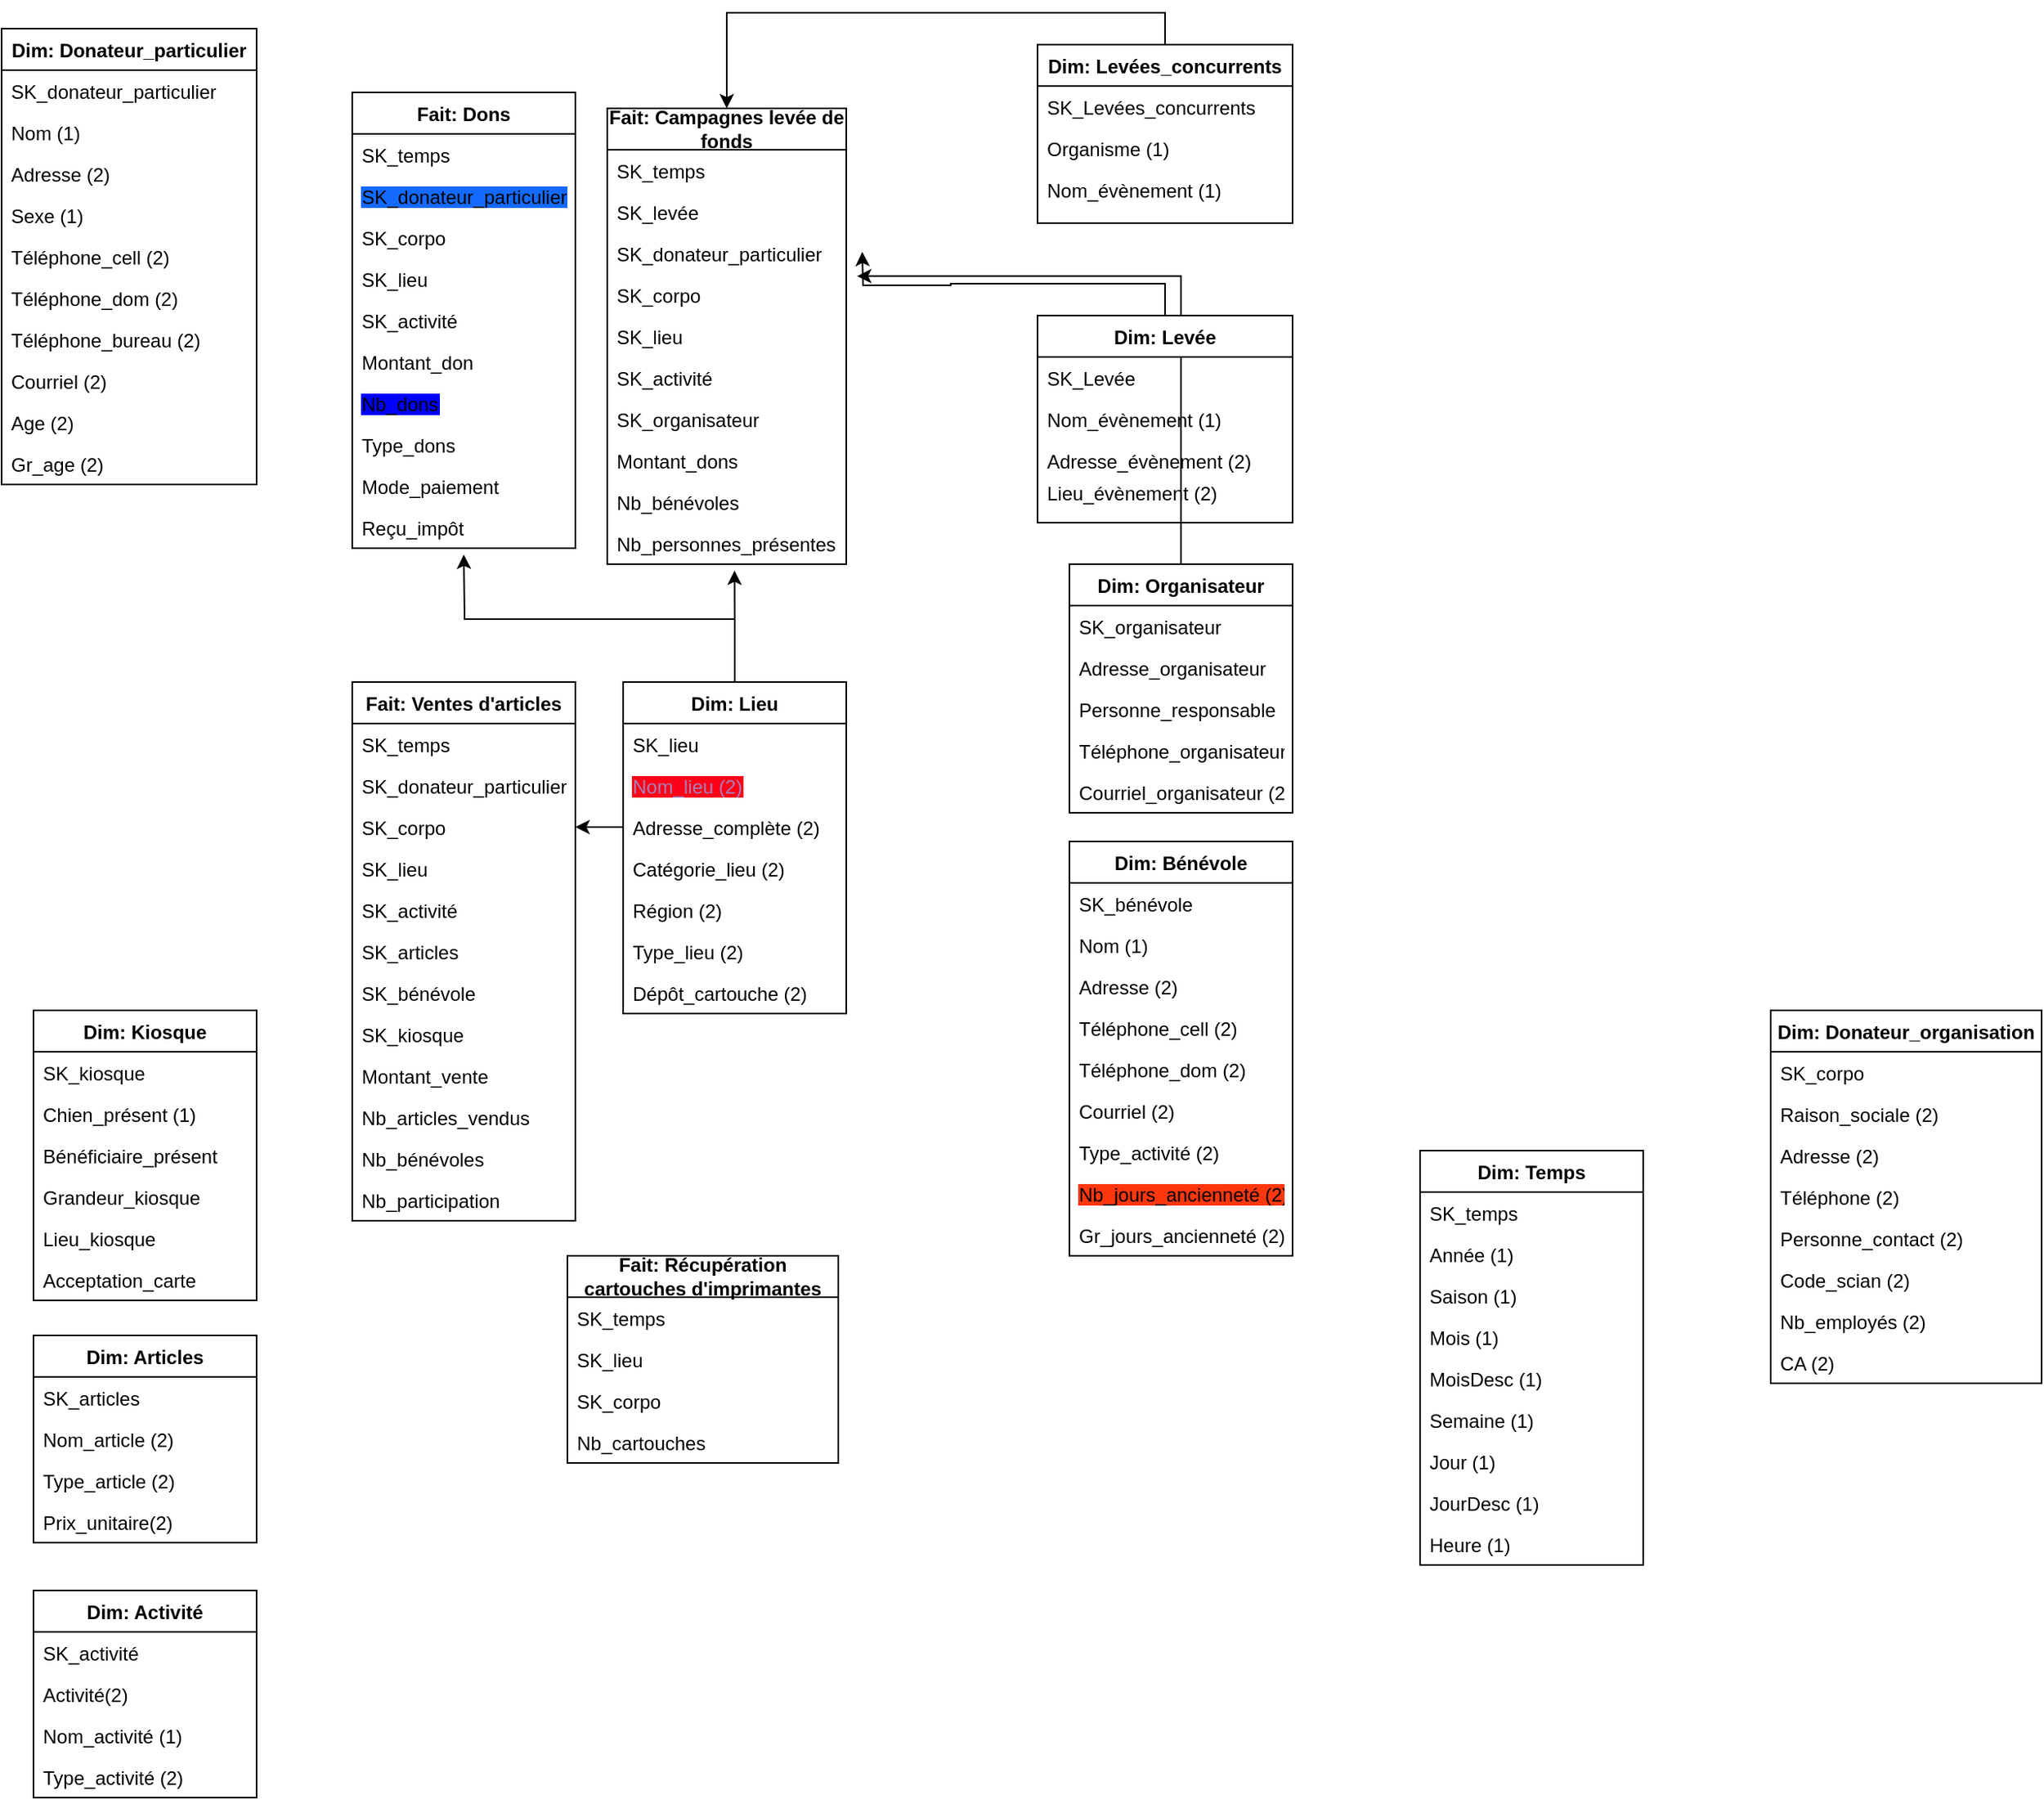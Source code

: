 <mxfile version="14.4.4" type="github">
  <diagram id="C5RBs43oDa-KdzZeNtuy" name="Page-1">
    <mxGraphModel dx="1483" dy="2089" grid="1" gridSize="10" guides="1" tooltips="1" connect="1" arrows="1" fold="1" page="1" pageScale="1" pageWidth="827" pageHeight="1169" math="0" shadow="0">
      <root>
        <mxCell id="WIyWlLk6GJQsqaUBKTNV-0" />
        <mxCell id="WIyWlLk6GJQsqaUBKTNV-1" parent="WIyWlLk6GJQsqaUBKTNV-0" />
        <mxCell id="LvHgB0tJ2EOQcWfMfZk9-221" style="edgeStyle=orthogonalEdgeStyle;rounded=0;orthogonalLoop=1;jettySize=auto;html=1;exitX=0.5;exitY=0;exitDx=0;exitDy=0;entryX=1.045;entryY=0.049;entryDx=0;entryDy=0;entryPerimeter=0;fontColor=#000000;" edge="1" parent="WIyWlLk6GJQsqaUBKTNV-1" source="LvHgB0tJ2EOQcWfMfZk9-203" target="LvHgB0tJ2EOQcWfMfZk9-126">
          <mxGeometry relative="1" as="geometry" />
        </mxCell>
        <mxCell id="LvHgB0tJ2EOQcWfMfZk9-220" style="edgeStyle=orthogonalEdgeStyle;rounded=0;orthogonalLoop=1;jettySize=auto;html=1;exitX=0.5;exitY=0;exitDx=0;exitDy=0;fontColor=#000000;" edge="1" parent="WIyWlLk6GJQsqaUBKTNV-1" source="zkfFHV4jXpPFQw0GAbJ--0">
          <mxGeometry relative="1" as="geometry">
            <mxPoint x="550" y="140" as="targetPoint" />
          </mxGeometry>
        </mxCell>
        <mxCell id="zkfFHV4jXpPFQw0GAbJ--0" value="Dim: Levée" style="swimlane;fontStyle=1;align=center;verticalAlign=top;childLayout=stackLayout;horizontal=1;startSize=26;horizontalStack=0;resizeParent=1;resizeLast=0;collapsible=1;marginBottom=0;rounded=0;shadow=0;strokeWidth=1;" parent="WIyWlLk6GJQsqaUBKTNV-1" vertex="1">
          <mxGeometry x="660" y="180" width="160" height="130" as="geometry">
            <mxRectangle x="90" y="230" width="160" height="26" as="alternateBounds" />
          </mxGeometry>
        </mxCell>
        <mxCell id="zkfFHV4jXpPFQw0GAbJ--1" value="SK_Levée" style="text;align=left;verticalAlign=top;spacingLeft=4;spacingRight=4;overflow=hidden;rotatable=0;points=[[0,0.5],[1,0.5]];portConstraint=eastwest;" parent="zkfFHV4jXpPFQw0GAbJ--0" vertex="1">
          <mxGeometry y="26" width="160" height="26" as="geometry" />
        </mxCell>
        <mxCell id="zkfFHV4jXpPFQw0GAbJ--2" value="Nom_évènement (1)" style="text;align=left;verticalAlign=top;spacingLeft=4;spacingRight=4;overflow=hidden;rotatable=0;points=[[0,0.5],[1,0.5]];portConstraint=eastwest;rounded=0;shadow=0;html=0;" parent="zkfFHV4jXpPFQw0GAbJ--0" vertex="1">
          <mxGeometry y="52" width="160" height="26" as="geometry" />
        </mxCell>
        <mxCell id="LvHgB0tJ2EOQcWfMfZk9-6" value="Adresse_évènement (2)" style="text;align=left;verticalAlign=top;spacingLeft=4;spacingRight=4;overflow=hidden;rotatable=0;points=[[0,0.5],[1,0.5]];portConstraint=eastwest;rounded=0;shadow=0;html=0;" vertex="1" parent="zkfFHV4jXpPFQw0GAbJ--0">
          <mxGeometry y="78" width="160" height="20" as="geometry" />
        </mxCell>
        <mxCell id="zkfFHV4jXpPFQw0GAbJ--3" value="Lieu_évènement (2)" style="text;align=left;verticalAlign=top;spacingLeft=4;spacingRight=4;overflow=hidden;rotatable=0;points=[[0,0.5],[1,0.5]];portConstraint=eastwest;rounded=0;shadow=0;html=0;" parent="zkfFHV4jXpPFQw0GAbJ--0" vertex="1">
          <mxGeometry y="98" width="160" height="32" as="geometry" />
        </mxCell>
        <mxCell id="LvHgB0tJ2EOQcWfMfZk9-219" style="edgeStyle=orthogonalEdgeStyle;rounded=0;orthogonalLoop=1;jettySize=auto;html=1;exitX=0.5;exitY=0;exitDx=0;exitDy=0;entryX=0.5;entryY=0;entryDx=0;entryDy=0;fontColor=#000000;" edge="1" parent="WIyWlLk6GJQsqaUBKTNV-1" source="LvHgB0tJ2EOQcWfMfZk9-0" target="LvHgB0tJ2EOQcWfMfZk9-122">
          <mxGeometry relative="1" as="geometry" />
        </mxCell>
        <mxCell id="LvHgB0tJ2EOQcWfMfZk9-0" value="Dim: Levées_concurrents" style="swimlane;fontStyle=1;align=center;verticalAlign=top;childLayout=stackLayout;horizontal=1;startSize=26;horizontalStack=0;resizeParent=1;resizeLast=0;collapsible=1;marginBottom=0;rounded=0;shadow=0;strokeWidth=1;" vertex="1" parent="WIyWlLk6GJQsqaUBKTNV-1">
          <mxGeometry x="660" y="10" width="160" height="112" as="geometry">
            <mxRectangle x="230" y="140" width="160" height="26" as="alternateBounds" />
          </mxGeometry>
        </mxCell>
        <mxCell id="LvHgB0tJ2EOQcWfMfZk9-1" value="SK_Levées_concurrents" style="text;align=left;verticalAlign=top;spacingLeft=4;spacingRight=4;overflow=hidden;rotatable=0;points=[[0,0.5],[1,0.5]];portConstraint=eastwest;" vertex="1" parent="LvHgB0tJ2EOQcWfMfZk9-0">
          <mxGeometry y="26" width="160" height="26" as="geometry" />
        </mxCell>
        <mxCell id="LvHgB0tJ2EOQcWfMfZk9-2" value="Organisme (1)&#xa;" style="text;align=left;verticalAlign=top;spacingLeft=4;spacingRight=4;overflow=hidden;rotatable=0;points=[[0,0.5],[1,0.5]];portConstraint=eastwest;rounded=0;shadow=0;html=0;" vertex="1" parent="LvHgB0tJ2EOQcWfMfZk9-0">
          <mxGeometry y="52" width="160" height="26" as="geometry" />
        </mxCell>
        <mxCell id="LvHgB0tJ2EOQcWfMfZk9-3" value="Nom_évènement (1)" style="text;align=left;verticalAlign=top;spacingLeft=4;spacingRight=4;overflow=hidden;rotatable=0;points=[[0,0.5],[1,0.5]];portConstraint=eastwest;rounded=0;shadow=0;html=0;" vertex="1" parent="LvHgB0tJ2EOQcWfMfZk9-0">
          <mxGeometry y="78" width="160" height="26" as="geometry" />
        </mxCell>
        <mxCell id="LvHgB0tJ2EOQcWfMfZk9-85" value="Dim: Kiosque" style="swimlane;fontStyle=1;childLayout=stackLayout;horizontal=1;startSize=26;fillColor=none;horizontalStack=0;resizeParent=1;resizeParentMax=0;resizeLast=0;collapsible=1;marginBottom=0;" vertex="1" parent="WIyWlLk6GJQsqaUBKTNV-1">
          <mxGeometry x="30" y="616" width="140" height="182" as="geometry" />
        </mxCell>
        <mxCell id="LvHgB0tJ2EOQcWfMfZk9-86" value="SK_kiosque" style="text;strokeColor=none;fillColor=none;align=left;verticalAlign=top;spacingLeft=4;spacingRight=4;overflow=hidden;rotatable=0;points=[[0,0.5],[1,0.5]];portConstraint=eastwest;" vertex="1" parent="LvHgB0tJ2EOQcWfMfZk9-85">
          <mxGeometry y="26" width="140" height="26" as="geometry" />
        </mxCell>
        <mxCell id="LvHgB0tJ2EOQcWfMfZk9-87" value="Chien_présent (1)" style="text;strokeColor=none;fillColor=none;align=left;verticalAlign=top;spacingLeft=4;spacingRight=4;overflow=hidden;rotatable=0;points=[[0,0.5],[1,0.5]];portConstraint=eastwest;" vertex="1" parent="LvHgB0tJ2EOQcWfMfZk9-85">
          <mxGeometry y="52" width="140" height="26" as="geometry" />
        </mxCell>
        <mxCell id="LvHgB0tJ2EOQcWfMfZk9-88" value="Bénéficiaire_présent" style="text;strokeColor=none;fillColor=none;align=left;verticalAlign=top;spacingLeft=4;spacingRight=4;overflow=hidden;rotatable=0;points=[[0,0.5],[1,0.5]];portConstraint=eastwest;" vertex="1" parent="LvHgB0tJ2EOQcWfMfZk9-85">
          <mxGeometry y="78" width="140" height="26" as="geometry" />
        </mxCell>
        <mxCell id="LvHgB0tJ2EOQcWfMfZk9-89" value="Grandeur_kiosque" style="text;strokeColor=none;fillColor=none;align=left;verticalAlign=top;spacingLeft=4;spacingRight=4;overflow=hidden;rotatable=0;points=[[0,0.5],[1,0.5]];portConstraint=eastwest;" vertex="1" parent="LvHgB0tJ2EOQcWfMfZk9-85">
          <mxGeometry y="104" width="140" height="26" as="geometry" />
        </mxCell>
        <mxCell id="LvHgB0tJ2EOQcWfMfZk9-90" value="Lieu_kiosque" style="text;strokeColor=none;fillColor=none;align=left;verticalAlign=top;spacingLeft=4;spacingRight=4;overflow=hidden;rotatable=0;points=[[0,0.5],[1,0.5]];portConstraint=eastwest;" vertex="1" parent="LvHgB0tJ2EOQcWfMfZk9-85">
          <mxGeometry y="130" width="140" height="26" as="geometry" />
        </mxCell>
        <mxCell id="LvHgB0tJ2EOQcWfMfZk9-91" value="Acceptation_carte" style="text;strokeColor=none;fillColor=none;align=left;verticalAlign=top;spacingLeft=4;spacingRight=4;overflow=hidden;rotatable=0;points=[[0,0.5],[1,0.5]];portConstraint=eastwest;" vertex="1" parent="LvHgB0tJ2EOQcWfMfZk9-85">
          <mxGeometry y="156" width="140" height="26" as="geometry" />
        </mxCell>
        <mxCell id="LvHgB0tJ2EOQcWfMfZk9-92" value="Dim: Articles" style="swimlane;fontStyle=1;childLayout=stackLayout;horizontal=1;startSize=26;fillColor=none;horizontalStack=0;resizeParent=1;resizeParentMax=0;resizeLast=0;collapsible=1;marginBottom=0;" vertex="1" parent="WIyWlLk6GJQsqaUBKTNV-1">
          <mxGeometry x="30" y="820" width="140" height="130" as="geometry" />
        </mxCell>
        <mxCell id="LvHgB0tJ2EOQcWfMfZk9-93" value="SK_articles" style="text;strokeColor=none;fillColor=none;align=left;verticalAlign=top;spacingLeft=4;spacingRight=4;overflow=hidden;rotatable=0;points=[[0,0.5],[1,0.5]];portConstraint=eastwest;" vertex="1" parent="LvHgB0tJ2EOQcWfMfZk9-92">
          <mxGeometry y="26" width="140" height="26" as="geometry" />
        </mxCell>
        <mxCell id="LvHgB0tJ2EOQcWfMfZk9-94" value="Nom_article (2)" style="text;strokeColor=none;fillColor=none;align=left;verticalAlign=top;spacingLeft=4;spacingRight=4;overflow=hidden;rotatable=0;points=[[0,0.5],[1,0.5]];portConstraint=eastwest;" vertex="1" parent="LvHgB0tJ2EOQcWfMfZk9-92">
          <mxGeometry y="52" width="140" height="26" as="geometry" />
        </mxCell>
        <mxCell id="LvHgB0tJ2EOQcWfMfZk9-95" value="Type_article (2)" style="text;strokeColor=none;fillColor=none;align=left;verticalAlign=top;spacingLeft=4;spacingRight=4;overflow=hidden;rotatable=0;points=[[0,0.5],[1,0.5]];portConstraint=eastwest;" vertex="1" parent="LvHgB0tJ2EOQcWfMfZk9-92">
          <mxGeometry y="78" width="140" height="26" as="geometry" />
        </mxCell>
        <mxCell id="LvHgB0tJ2EOQcWfMfZk9-96" value="Prix_unitaire(2)" style="text;strokeColor=none;fillColor=none;align=left;verticalAlign=top;spacingLeft=4;spacingRight=4;overflow=hidden;rotatable=0;points=[[0,0.5],[1,0.5]];portConstraint=eastwest;" vertex="1" parent="LvHgB0tJ2EOQcWfMfZk9-92">
          <mxGeometry y="104" width="140" height="26" as="geometry" />
        </mxCell>
        <mxCell id="LvHgB0tJ2EOQcWfMfZk9-224" style="edgeStyle=orthogonalEdgeStyle;rounded=0;orthogonalLoop=1;jettySize=auto;html=1;exitX=0.5;exitY=0;exitDx=0;exitDy=0;fontColor=#000000;" edge="1" parent="WIyWlLk6GJQsqaUBKTNV-1" source="LvHgB0tJ2EOQcWfMfZk9-97">
          <mxGeometry relative="1" as="geometry">
            <mxPoint x="469.857" y="340" as="targetPoint" />
          </mxGeometry>
        </mxCell>
        <mxCell id="LvHgB0tJ2EOQcWfMfZk9-226" style="edgeStyle=orthogonalEdgeStyle;rounded=0;orthogonalLoop=1;jettySize=auto;html=1;exitX=0.5;exitY=0;exitDx=0;exitDy=0;fontColor=#000000;" edge="1" parent="WIyWlLk6GJQsqaUBKTNV-1" source="LvHgB0tJ2EOQcWfMfZk9-97">
          <mxGeometry relative="1" as="geometry">
            <mxPoint x="300" y="330" as="targetPoint" />
          </mxGeometry>
        </mxCell>
        <mxCell id="LvHgB0tJ2EOQcWfMfZk9-97" value="Dim: Lieu" style="swimlane;fontStyle=1;childLayout=stackLayout;horizontal=1;startSize=26;fillColor=none;horizontalStack=0;resizeParent=1;resizeParentMax=0;resizeLast=0;collapsible=1;marginBottom=0;" vertex="1" parent="WIyWlLk6GJQsqaUBKTNV-1">
          <mxGeometry x="400" y="410" width="140" height="208" as="geometry" />
        </mxCell>
        <mxCell id="LvHgB0tJ2EOQcWfMfZk9-98" value="SK_lieu" style="text;strokeColor=none;fillColor=none;align=left;verticalAlign=top;spacingLeft=4;spacingRight=4;overflow=hidden;rotatable=0;points=[[0,0.5],[1,0.5]];portConstraint=eastwest;" vertex="1" parent="LvHgB0tJ2EOQcWfMfZk9-97">
          <mxGeometry y="26" width="140" height="26" as="geometry" />
        </mxCell>
        <mxCell id="LvHgB0tJ2EOQcWfMfZk9-99" value="Nom_lieu (2)" style="text;strokeColor=none;fillColor=none;align=left;verticalAlign=top;spacingLeft=4;spacingRight=4;overflow=hidden;rotatable=0;points=[[0,0.5],[1,0.5]];portConstraint=eastwest;fontColor=#A680B8;labelBackgroundColor=#FF0019;" vertex="1" parent="LvHgB0tJ2EOQcWfMfZk9-97">
          <mxGeometry y="52" width="140" height="26" as="geometry" />
        </mxCell>
        <mxCell id="LvHgB0tJ2EOQcWfMfZk9-100" value="Adresse_complète (2)" style="text;strokeColor=none;fillColor=none;align=left;verticalAlign=top;spacingLeft=4;spacingRight=4;overflow=hidden;rotatable=0;points=[[0,0.5],[1,0.5]];portConstraint=eastwest;" vertex="1" parent="LvHgB0tJ2EOQcWfMfZk9-97">
          <mxGeometry y="78" width="140" height="26" as="geometry" />
        </mxCell>
        <mxCell id="LvHgB0tJ2EOQcWfMfZk9-102" value="Catégorie_lieu (2)" style="text;strokeColor=none;fillColor=none;align=left;verticalAlign=top;spacingLeft=4;spacingRight=4;overflow=hidden;rotatable=0;points=[[0,0.5],[1,0.5]];portConstraint=eastwest;" vertex="1" parent="LvHgB0tJ2EOQcWfMfZk9-97">
          <mxGeometry y="104" width="140" height="26" as="geometry" />
        </mxCell>
        <mxCell id="LvHgB0tJ2EOQcWfMfZk9-103" value="Région (2)" style="text;strokeColor=none;fillColor=none;align=left;verticalAlign=top;spacingLeft=4;spacingRight=4;overflow=hidden;rotatable=0;points=[[0,0.5],[1,0.5]];portConstraint=eastwest;" vertex="1" parent="LvHgB0tJ2EOQcWfMfZk9-97">
          <mxGeometry y="130" width="140" height="26" as="geometry" />
        </mxCell>
        <mxCell id="LvHgB0tJ2EOQcWfMfZk9-104" value="Type_lieu (2)" style="text;strokeColor=none;fillColor=none;align=left;verticalAlign=top;spacingLeft=4;spacingRight=4;overflow=hidden;rotatable=0;points=[[0,0.5],[1,0.5]];portConstraint=eastwest;" vertex="1" parent="LvHgB0tJ2EOQcWfMfZk9-97">
          <mxGeometry y="156" width="140" height="26" as="geometry" />
        </mxCell>
        <mxCell id="LvHgB0tJ2EOQcWfMfZk9-105" value="Dépôt_cartouche (2)" style="text;strokeColor=none;fillColor=none;align=left;verticalAlign=top;spacingLeft=4;spacingRight=4;overflow=hidden;rotatable=0;points=[[0,0.5],[1,0.5]];portConstraint=eastwest;" vertex="1" parent="LvHgB0tJ2EOQcWfMfZk9-97">
          <mxGeometry y="182" width="140" height="26" as="geometry" />
        </mxCell>
        <mxCell id="LvHgB0tJ2EOQcWfMfZk9-106" value="Dim: Activité" style="swimlane;fontStyle=1;childLayout=stackLayout;horizontal=1;startSize=26;fillColor=none;horizontalStack=0;resizeParent=1;resizeParentMax=0;resizeLast=0;collapsible=1;marginBottom=0;labelBackgroundColor=#ffffff;" vertex="1" parent="WIyWlLk6GJQsqaUBKTNV-1">
          <mxGeometry x="30" y="980" width="140" height="130" as="geometry" />
        </mxCell>
        <mxCell id="LvHgB0tJ2EOQcWfMfZk9-107" value="SK_activité" style="text;strokeColor=none;fillColor=none;align=left;verticalAlign=top;spacingLeft=4;spacingRight=4;overflow=hidden;rotatable=0;points=[[0,0.5],[1,0.5]];portConstraint=eastwest;" vertex="1" parent="LvHgB0tJ2EOQcWfMfZk9-106">
          <mxGeometry y="26" width="140" height="26" as="geometry" />
        </mxCell>
        <mxCell id="LvHgB0tJ2EOQcWfMfZk9-108" value="Activité(2)" style="text;strokeColor=none;fillColor=none;align=left;verticalAlign=top;spacingLeft=4;spacingRight=4;overflow=hidden;rotatable=0;points=[[0,0.5],[1,0.5]];portConstraint=eastwest;" vertex="1" parent="LvHgB0tJ2EOQcWfMfZk9-106">
          <mxGeometry y="52" width="140" height="26" as="geometry" />
        </mxCell>
        <mxCell id="LvHgB0tJ2EOQcWfMfZk9-109" value="Nom_activité (1)" style="text;strokeColor=none;fillColor=none;align=left;verticalAlign=top;spacingLeft=4;spacingRight=4;overflow=hidden;rotatable=0;points=[[0,0.5],[1,0.5]];portConstraint=eastwest;" vertex="1" parent="LvHgB0tJ2EOQcWfMfZk9-106">
          <mxGeometry y="78" width="140" height="26" as="geometry" />
        </mxCell>
        <mxCell id="LvHgB0tJ2EOQcWfMfZk9-110" value="Type_activité (2)" style="text;strokeColor=none;fillColor=none;align=left;verticalAlign=top;spacingLeft=4;spacingRight=4;overflow=hidden;rotatable=0;points=[[0,0.5],[1,0.5]];portConstraint=eastwest;" vertex="1" parent="LvHgB0tJ2EOQcWfMfZk9-106">
          <mxGeometry y="104" width="140" height="26" as="geometry" />
        </mxCell>
        <mxCell id="LvHgB0tJ2EOQcWfMfZk9-111" value="Fait: Dons" style="swimlane;fontStyle=1;childLayout=stackLayout;horizontal=1;startSize=26;fillColor=none;horizontalStack=0;resizeParent=1;resizeParentMax=0;resizeLast=0;collapsible=1;marginBottom=0;labelBackgroundColor=#ffffff;fontColor=#000000;" vertex="1" parent="WIyWlLk6GJQsqaUBKTNV-1">
          <mxGeometry x="230" y="40" width="140" height="286" as="geometry" />
        </mxCell>
        <mxCell id="LvHgB0tJ2EOQcWfMfZk9-112" value="SK_temps" style="text;strokeColor=none;fillColor=none;align=left;verticalAlign=top;spacingLeft=4;spacingRight=4;overflow=hidden;rotatable=0;points=[[0,0.5],[1,0.5]];portConstraint=eastwest;" vertex="1" parent="LvHgB0tJ2EOQcWfMfZk9-111">
          <mxGeometry y="26" width="140" height="26" as="geometry" />
        </mxCell>
        <mxCell id="LvHgB0tJ2EOQcWfMfZk9-113" value="SK_donateur_particulier" style="text;strokeColor=none;fillColor=none;align=left;verticalAlign=top;spacingLeft=4;spacingRight=4;overflow=hidden;rotatable=0;points=[[0,0.5],[1,0.5]];portConstraint=eastwest;labelBackgroundColor=#146AFF;" vertex="1" parent="LvHgB0tJ2EOQcWfMfZk9-111">
          <mxGeometry y="52" width="140" height="26" as="geometry" />
        </mxCell>
        <mxCell id="LvHgB0tJ2EOQcWfMfZk9-114" value="SK_corpo" style="text;strokeColor=none;fillColor=none;align=left;verticalAlign=top;spacingLeft=4;spacingRight=4;overflow=hidden;rotatable=0;points=[[0,0.5],[1,0.5]];portConstraint=eastwest;" vertex="1" parent="LvHgB0tJ2EOQcWfMfZk9-111">
          <mxGeometry y="78" width="140" height="26" as="geometry" />
        </mxCell>
        <mxCell id="LvHgB0tJ2EOQcWfMfZk9-115" value="SK_lieu" style="text;strokeColor=none;fillColor=none;align=left;verticalAlign=top;spacingLeft=4;spacingRight=4;overflow=hidden;rotatable=0;points=[[0,0.5],[1,0.5]];portConstraint=eastwest;" vertex="1" parent="LvHgB0tJ2EOQcWfMfZk9-111">
          <mxGeometry y="104" width="140" height="26" as="geometry" />
        </mxCell>
        <mxCell id="LvHgB0tJ2EOQcWfMfZk9-120" value="SK_activité" style="text;strokeColor=none;fillColor=none;align=left;verticalAlign=top;spacingLeft=4;spacingRight=4;overflow=hidden;rotatable=0;points=[[0,0.5],[1,0.5]];portConstraint=eastwest;" vertex="1" parent="LvHgB0tJ2EOQcWfMfZk9-111">
          <mxGeometry y="130" width="140" height="26" as="geometry" />
        </mxCell>
        <mxCell id="LvHgB0tJ2EOQcWfMfZk9-116" value="Montant_don" style="text;strokeColor=none;fillColor=none;align=left;verticalAlign=top;spacingLeft=4;spacingRight=4;overflow=hidden;rotatable=0;points=[[0,0.5],[1,0.5]];portConstraint=eastwest;" vertex="1" parent="LvHgB0tJ2EOQcWfMfZk9-111">
          <mxGeometry y="156" width="140" height="26" as="geometry" />
        </mxCell>
        <mxCell id="LvHgB0tJ2EOQcWfMfZk9-117" value="Nb_dons" style="text;strokeColor=none;fillColor=none;align=left;verticalAlign=top;spacingLeft=4;spacingRight=4;overflow=hidden;rotatable=0;points=[[0,0.5],[1,0.5]];portConstraint=eastwest;labelBackgroundColor=#0000FF;" vertex="1" parent="LvHgB0tJ2EOQcWfMfZk9-111">
          <mxGeometry y="182" width="140" height="26" as="geometry" />
        </mxCell>
        <mxCell id="LvHgB0tJ2EOQcWfMfZk9-118" value="Type_dons" style="text;strokeColor=none;fillColor=none;align=left;verticalAlign=top;spacingLeft=4;spacingRight=4;overflow=hidden;rotatable=0;points=[[0,0.5],[1,0.5]];portConstraint=eastwest;" vertex="1" parent="LvHgB0tJ2EOQcWfMfZk9-111">
          <mxGeometry y="208" width="140" height="26" as="geometry" />
        </mxCell>
        <mxCell id="LvHgB0tJ2EOQcWfMfZk9-119" value="Mode_paiement" style="text;strokeColor=none;fillColor=none;align=left;verticalAlign=top;spacingLeft=4;spacingRight=4;overflow=hidden;rotatable=0;points=[[0,0.5],[1,0.5]];portConstraint=eastwest;" vertex="1" parent="LvHgB0tJ2EOQcWfMfZk9-111">
          <mxGeometry y="234" width="140" height="26" as="geometry" />
        </mxCell>
        <mxCell id="LvHgB0tJ2EOQcWfMfZk9-132" value="Reçu_impôt" style="text;strokeColor=none;fillColor=none;align=left;verticalAlign=top;spacingLeft=4;spacingRight=4;overflow=hidden;rotatable=0;points=[[0,0.5],[1,0.5]];portConstraint=eastwest;" vertex="1" parent="LvHgB0tJ2EOQcWfMfZk9-111">
          <mxGeometry y="260" width="140" height="26" as="geometry" />
        </mxCell>
        <mxCell id="LvHgB0tJ2EOQcWfMfZk9-122" value="Fait: Campagnes levée de fonds" style="swimlane;fontStyle=1;childLayout=stackLayout;horizontal=1;startSize=26;fillColor=none;horizontalStack=0;resizeParent=1;resizeParentMax=0;resizeLast=0;collapsible=1;marginBottom=0;labelBackgroundColor=none;fontColor=#000000;whiteSpace=wrap;" vertex="1" parent="WIyWlLk6GJQsqaUBKTNV-1">
          <mxGeometry x="390" y="50" width="150" height="286" as="geometry" />
        </mxCell>
        <mxCell id="LvHgB0tJ2EOQcWfMfZk9-123" value="SK_temps" style="text;strokeColor=none;fillColor=none;align=left;verticalAlign=top;spacingLeft=4;spacingRight=4;overflow=hidden;rotatable=0;points=[[0,0.5],[1,0.5]];portConstraint=eastwest;" vertex="1" parent="LvHgB0tJ2EOQcWfMfZk9-122">
          <mxGeometry y="26" width="150" height="26" as="geometry" />
        </mxCell>
        <mxCell id="LvHgB0tJ2EOQcWfMfZk9-124" value="SK_levée" style="text;strokeColor=none;fillColor=none;align=left;verticalAlign=top;spacingLeft=4;spacingRight=4;overflow=hidden;rotatable=0;points=[[0,0.5],[1,0.5]];portConstraint=eastwest;" vertex="1" parent="LvHgB0tJ2EOQcWfMfZk9-122">
          <mxGeometry y="52" width="150" height="26" as="geometry" />
        </mxCell>
        <mxCell id="LvHgB0tJ2EOQcWfMfZk9-125" value="SK_donateur_particulier" style="text;strokeColor=none;fillColor=none;align=left;verticalAlign=top;spacingLeft=4;spacingRight=4;overflow=hidden;rotatable=0;points=[[0,0.5],[1,0.5]];portConstraint=eastwest;" vertex="1" parent="LvHgB0tJ2EOQcWfMfZk9-122">
          <mxGeometry y="78" width="150" height="26" as="geometry" />
        </mxCell>
        <mxCell id="LvHgB0tJ2EOQcWfMfZk9-126" value="SK_corpo" style="text;strokeColor=none;fillColor=none;align=left;verticalAlign=top;spacingLeft=4;spacingRight=4;overflow=hidden;rotatable=0;points=[[0,0.5],[1,0.5]];portConstraint=eastwest;" vertex="1" parent="LvHgB0tJ2EOQcWfMfZk9-122">
          <mxGeometry y="104" width="150" height="26" as="geometry" />
        </mxCell>
        <mxCell id="LvHgB0tJ2EOQcWfMfZk9-127" value="SK_lieu" style="text;strokeColor=none;fillColor=none;align=left;verticalAlign=top;spacingLeft=4;spacingRight=4;overflow=hidden;rotatable=0;points=[[0,0.5],[1,0.5]];portConstraint=eastwest;" vertex="1" parent="LvHgB0tJ2EOQcWfMfZk9-122">
          <mxGeometry y="130" width="150" height="26" as="geometry" />
        </mxCell>
        <mxCell id="LvHgB0tJ2EOQcWfMfZk9-128" value="SK_activité" style="text;strokeColor=none;fillColor=none;align=left;verticalAlign=top;spacingLeft=4;spacingRight=4;overflow=hidden;rotatable=0;points=[[0,0.5],[1,0.5]];portConstraint=eastwest;" vertex="1" parent="LvHgB0tJ2EOQcWfMfZk9-122">
          <mxGeometry y="156" width="150" height="26" as="geometry" />
        </mxCell>
        <mxCell id="LvHgB0tJ2EOQcWfMfZk9-164" value="SK_organisateur" style="text;strokeColor=none;fillColor=none;align=left;verticalAlign=top;spacingLeft=4;spacingRight=4;overflow=hidden;rotatable=0;points=[[0,0.5],[1,0.5]];portConstraint=eastwest;" vertex="1" parent="LvHgB0tJ2EOQcWfMfZk9-122">
          <mxGeometry y="182" width="150" height="26" as="geometry" />
        </mxCell>
        <mxCell id="LvHgB0tJ2EOQcWfMfZk9-129" value="Montant_dons" style="text;strokeColor=none;fillColor=none;align=left;verticalAlign=top;spacingLeft=4;spacingRight=4;overflow=hidden;rotatable=0;points=[[0,0.5],[1,0.5]];portConstraint=eastwest;" vertex="1" parent="LvHgB0tJ2EOQcWfMfZk9-122">
          <mxGeometry y="208" width="150" height="26" as="geometry" />
        </mxCell>
        <mxCell id="LvHgB0tJ2EOQcWfMfZk9-130" value="Nb_bénévoles" style="text;strokeColor=none;fillColor=none;align=left;verticalAlign=top;spacingLeft=4;spacingRight=4;overflow=hidden;rotatable=0;points=[[0,0.5],[1,0.5]];portConstraint=eastwest;" vertex="1" parent="LvHgB0tJ2EOQcWfMfZk9-122">
          <mxGeometry y="234" width="150" height="26" as="geometry" />
        </mxCell>
        <mxCell id="LvHgB0tJ2EOQcWfMfZk9-131" value="Nb_personnes_présentes" style="text;strokeColor=none;fillColor=none;align=left;verticalAlign=top;spacingLeft=4;spacingRight=4;overflow=hidden;rotatable=0;points=[[0,0.5],[1,0.5]];portConstraint=eastwest;" vertex="1" parent="LvHgB0tJ2EOQcWfMfZk9-122">
          <mxGeometry y="260" width="150" height="26" as="geometry" />
        </mxCell>
        <mxCell id="LvHgB0tJ2EOQcWfMfZk9-133" value="Fait: Ventes d&#39;articles" style="swimlane;fontStyle=1;childLayout=stackLayout;horizontal=1;startSize=26;fillColor=none;horizontalStack=0;resizeParent=1;resizeParentMax=0;resizeLast=0;collapsible=1;marginBottom=0;labelBackgroundColor=none;fontColor=#000000;" vertex="1" parent="WIyWlLk6GJQsqaUBKTNV-1">
          <mxGeometry x="230" y="410" width="140" height="338" as="geometry" />
        </mxCell>
        <mxCell id="LvHgB0tJ2EOQcWfMfZk9-134" value="SK_temps" style="text;strokeColor=none;fillColor=none;align=left;verticalAlign=top;spacingLeft=4;spacingRight=4;overflow=hidden;rotatable=0;points=[[0,0.5],[1,0.5]];portConstraint=eastwest;" vertex="1" parent="LvHgB0tJ2EOQcWfMfZk9-133">
          <mxGeometry y="26" width="140" height="26" as="geometry" />
        </mxCell>
        <mxCell id="LvHgB0tJ2EOQcWfMfZk9-135" value="SK_donateur_particulier" style="text;strokeColor=none;fillColor=none;align=left;verticalAlign=top;spacingLeft=4;spacingRight=4;overflow=hidden;rotatable=0;points=[[0,0.5],[1,0.5]];portConstraint=eastwest;" vertex="1" parent="LvHgB0tJ2EOQcWfMfZk9-133">
          <mxGeometry y="52" width="140" height="26" as="geometry" />
        </mxCell>
        <mxCell id="LvHgB0tJ2EOQcWfMfZk9-136" value="SK_corpo" style="text;strokeColor=none;fillColor=none;align=left;verticalAlign=top;spacingLeft=4;spacingRight=4;overflow=hidden;rotatable=0;points=[[0,0.5],[1,0.5]];portConstraint=eastwest;" vertex="1" parent="LvHgB0tJ2EOQcWfMfZk9-133">
          <mxGeometry y="78" width="140" height="26" as="geometry" />
        </mxCell>
        <mxCell id="LvHgB0tJ2EOQcWfMfZk9-137" value="SK_lieu" style="text;strokeColor=none;fillColor=none;align=left;verticalAlign=top;spacingLeft=4;spacingRight=4;overflow=hidden;rotatable=0;points=[[0,0.5],[1,0.5]];portConstraint=eastwest;" vertex="1" parent="LvHgB0tJ2EOQcWfMfZk9-133">
          <mxGeometry y="104" width="140" height="26" as="geometry" />
        </mxCell>
        <mxCell id="LvHgB0tJ2EOQcWfMfZk9-138" value="SK_activité" style="text;strokeColor=none;fillColor=none;align=left;verticalAlign=top;spacingLeft=4;spacingRight=4;overflow=hidden;rotatable=0;points=[[0,0.5],[1,0.5]];portConstraint=eastwest;" vertex="1" parent="LvHgB0tJ2EOQcWfMfZk9-133">
          <mxGeometry y="130" width="140" height="26" as="geometry" />
        </mxCell>
        <mxCell id="LvHgB0tJ2EOQcWfMfZk9-139" value="SK_articles" style="text;strokeColor=none;fillColor=none;align=left;verticalAlign=top;spacingLeft=4;spacingRight=4;overflow=hidden;rotatable=0;points=[[0,0.5],[1,0.5]];portConstraint=eastwest;" vertex="1" parent="LvHgB0tJ2EOQcWfMfZk9-133">
          <mxGeometry y="156" width="140" height="26" as="geometry" />
        </mxCell>
        <mxCell id="LvHgB0tJ2EOQcWfMfZk9-140" value="SK_bénévole" style="text;strokeColor=none;fillColor=none;align=left;verticalAlign=top;spacingLeft=4;spacingRight=4;overflow=hidden;rotatable=0;points=[[0,0.5],[1,0.5]];portConstraint=eastwest;" vertex="1" parent="LvHgB0tJ2EOQcWfMfZk9-133">
          <mxGeometry y="182" width="140" height="26" as="geometry" />
        </mxCell>
        <mxCell id="LvHgB0tJ2EOQcWfMfZk9-149" value="SK_kiosque" style="text;strokeColor=none;fillColor=none;align=left;verticalAlign=top;spacingLeft=4;spacingRight=4;overflow=hidden;rotatable=0;points=[[0,0.5],[1,0.5]];portConstraint=eastwest;" vertex="1" parent="LvHgB0tJ2EOQcWfMfZk9-133">
          <mxGeometry y="208" width="140" height="26" as="geometry" />
        </mxCell>
        <mxCell id="LvHgB0tJ2EOQcWfMfZk9-150" value="Montant_vente" style="text;strokeColor=none;fillColor=none;align=left;verticalAlign=top;spacingLeft=4;spacingRight=4;overflow=hidden;rotatable=0;points=[[0,0.5],[1,0.5]];portConstraint=eastwest;" vertex="1" parent="LvHgB0tJ2EOQcWfMfZk9-133">
          <mxGeometry y="234" width="140" height="26" as="geometry" />
        </mxCell>
        <mxCell id="LvHgB0tJ2EOQcWfMfZk9-151" value="Nb_articles_vendus" style="text;strokeColor=none;fillColor=none;align=left;verticalAlign=top;spacingLeft=4;spacingRight=4;overflow=hidden;rotatable=0;points=[[0,0.5],[1,0.5]];portConstraint=eastwest;" vertex="1" parent="LvHgB0tJ2EOQcWfMfZk9-133">
          <mxGeometry y="260" width="140" height="26" as="geometry" />
        </mxCell>
        <mxCell id="LvHgB0tJ2EOQcWfMfZk9-152" value="Nb_bénévoles" style="text;strokeColor=none;fillColor=none;align=left;verticalAlign=top;spacingLeft=4;spacingRight=4;overflow=hidden;rotatable=0;points=[[0,0.5],[1,0.5]];portConstraint=eastwest;" vertex="1" parent="LvHgB0tJ2EOQcWfMfZk9-133">
          <mxGeometry y="286" width="140" height="26" as="geometry" />
        </mxCell>
        <mxCell id="LvHgB0tJ2EOQcWfMfZk9-153" value="Nb_participation" style="text;strokeColor=none;fillColor=none;align=left;verticalAlign=top;spacingLeft=4;spacingRight=4;overflow=hidden;rotatable=0;points=[[0,0.5],[1,0.5]];portConstraint=eastwest;" vertex="1" parent="LvHgB0tJ2EOQcWfMfZk9-133">
          <mxGeometry y="312" width="140" height="26" as="geometry" />
        </mxCell>
        <mxCell id="LvHgB0tJ2EOQcWfMfZk9-155" value="Fait: Récupération cartouches d&#39;imprimantes" style="swimlane;fontStyle=1;childLayout=stackLayout;horizontal=1;startSize=26;fillColor=none;horizontalStack=0;resizeParent=1;resizeParentMax=0;resizeLast=0;collapsible=1;marginBottom=0;labelBackgroundColor=none;fontColor=#000000;whiteSpace=wrap;" vertex="1" parent="WIyWlLk6GJQsqaUBKTNV-1">
          <mxGeometry x="365" y="770" width="170" height="130" as="geometry" />
        </mxCell>
        <mxCell id="LvHgB0tJ2EOQcWfMfZk9-156" value="SK_temps" style="text;strokeColor=none;fillColor=none;align=left;verticalAlign=top;spacingLeft=4;spacingRight=4;overflow=hidden;rotatable=0;points=[[0,0.5],[1,0.5]];portConstraint=eastwest;" vertex="1" parent="LvHgB0tJ2EOQcWfMfZk9-155">
          <mxGeometry y="26" width="170" height="26" as="geometry" />
        </mxCell>
        <mxCell id="LvHgB0tJ2EOQcWfMfZk9-157" value="SK_lieu" style="text;strokeColor=none;fillColor=none;align=left;verticalAlign=top;spacingLeft=4;spacingRight=4;overflow=hidden;rotatable=0;points=[[0,0.5],[1,0.5]];portConstraint=eastwest;" vertex="1" parent="LvHgB0tJ2EOQcWfMfZk9-155">
          <mxGeometry y="52" width="170" height="26" as="geometry" />
        </mxCell>
        <mxCell id="LvHgB0tJ2EOQcWfMfZk9-158" value="SK_corpo" style="text;strokeColor=none;fillColor=none;align=left;verticalAlign=top;spacingLeft=4;spacingRight=4;overflow=hidden;rotatable=0;points=[[0,0.5],[1,0.5]];portConstraint=eastwest;" vertex="1" parent="LvHgB0tJ2EOQcWfMfZk9-155">
          <mxGeometry y="78" width="170" height="26" as="geometry" />
        </mxCell>
        <mxCell id="LvHgB0tJ2EOQcWfMfZk9-159" value="Nb_cartouches" style="text;strokeColor=none;fillColor=none;align=left;verticalAlign=top;spacingLeft=4;spacingRight=4;overflow=hidden;rotatable=0;points=[[0,0.5],[1,0.5]];portConstraint=eastwest;" vertex="1" parent="LvHgB0tJ2EOQcWfMfZk9-155">
          <mxGeometry y="104" width="170" height="26" as="geometry" />
        </mxCell>
        <mxCell id="LvHgB0tJ2EOQcWfMfZk9-160" value="Dim: Donateur_particulier" style="swimlane;fontStyle=1;childLayout=stackLayout;horizontal=1;startSize=26;fillColor=none;horizontalStack=0;resizeParent=1;resizeParentMax=0;resizeLast=0;collapsible=1;marginBottom=0;labelBackgroundColor=none;fontColor=#000000;" vertex="1" parent="WIyWlLk6GJQsqaUBKTNV-1">
          <mxGeometry x="10" width="160" height="286" as="geometry" />
        </mxCell>
        <mxCell id="LvHgB0tJ2EOQcWfMfZk9-161" value="SK_donateur_particulier" style="text;strokeColor=none;fillColor=none;align=left;verticalAlign=top;spacingLeft=4;spacingRight=4;overflow=hidden;rotatable=0;points=[[0,0.5],[1,0.5]];portConstraint=eastwest;" vertex="1" parent="LvHgB0tJ2EOQcWfMfZk9-160">
          <mxGeometry y="26" width="160" height="26" as="geometry" />
        </mxCell>
        <mxCell id="LvHgB0tJ2EOQcWfMfZk9-162" value="Nom (1)" style="text;strokeColor=none;fillColor=none;align=left;verticalAlign=top;spacingLeft=4;spacingRight=4;overflow=hidden;rotatable=0;points=[[0,0.5],[1,0.5]];portConstraint=eastwest;" vertex="1" parent="LvHgB0tJ2EOQcWfMfZk9-160">
          <mxGeometry y="52" width="160" height="26" as="geometry" />
        </mxCell>
        <mxCell id="LvHgB0tJ2EOQcWfMfZk9-163" value="Adresse (2)" style="text;strokeColor=none;fillColor=none;align=left;verticalAlign=top;spacingLeft=4;spacingRight=4;overflow=hidden;rotatable=0;points=[[0,0.5],[1,0.5]];portConstraint=eastwest;" vertex="1" parent="LvHgB0tJ2EOQcWfMfZk9-160">
          <mxGeometry y="78" width="160" height="26" as="geometry" />
        </mxCell>
        <mxCell id="LvHgB0tJ2EOQcWfMfZk9-165" value="Sexe (1)" style="text;strokeColor=none;fillColor=none;align=left;verticalAlign=top;spacingLeft=4;spacingRight=4;overflow=hidden;rotatable=0;points=[[0,0.5],[1,0.5]];portConstraint=eastwest;" vertex="1" parent="LvHgB0tJ2EOQcWfMfZk9-160">
          <mxGeometry y="104" width="160" height="26" as="geometry" />
        </mxCell>
        <mxCell id="LvHgB0tJ2EOQcWfMfZk9-166" value="Téléphone_cell (2)" style="text;strokeColor=none;fillColor=none;align=left;verticalAlign=top;spacingLeft=4;spacingRight=4;overflow=hidden;rotatable=0;points=[[0,0.5],[1,0.5]];portConstraint=eastwest;" vertex="1" parent="LvHgB0tJ2EOQcWfMfZk9-160">
          <mxGeometry y="130" width="160" height="26" as="geometry" />
        </mxCell>
        <mxCell id="LvHgB0tJ2EOQcWfMfZk9-167" value="Téléphone_dom (2)" style="text;strokeColor=none;fillColor=none;align=left;verticalAlign=top;spacingLeft=4;spacingRight=4;overflow=hidden;rotatable=0;points=[[0,0.5],[1,0.5]];portConstraint=eastwest;" vertex="1" parent="LvHgB0tJ2EOQcWfMfZk9-160">
          <mxGeometry y="156" width="160" height="26" as="geometry" />
        </mxCell>
        <mxCell id="LvHgB0tJ2EOQcWfMfZk9-168" value="Téléphone_bureau (2)" style="text;strokeColor=none;fillColor=none;align=left;verticalAlign=top;spacingLeft=4;spacingRight=4;overflow=hidden;rotatable=0;points=[[0,0.5],[1,0.5]];portConstraint=eastwest;" vertex="1" parent="LvHgB0tJ2EOQcWfMfZk9-160">
          <mxGeometry y="182" width="160" height="26" as="geometry" />
        </mxCell>
        <mxCell id="LvHgB0tJ2EOQcWfMfZk9-169" value="Courriel (2)" style="text;strokeColor=none;fillColor=none;align=left;verticalAlign=top;spacingLeft=4;spacingRight=4;overflow=hidden;rotatable=0;points=[[0,0.5],[1,0.5]];portConstraint=eastwest;" vertex="1" parent="LvHgB0tJ2EOQcWfMfZk9-160">
          <mxGeometry y="208" width="160" height="26" as="geometry" />
        </mxCell>
        <mxCell id="LvHgB0tJ2EOQcWfMfZk9-170" value="Age (2)" style="text;strokeColor=none;fillColor=none;align=left;verticalAlign=top;spacingLeft=4;spacingRight=4;overflow=hidden;rotatable=0;points=[[0,0.5],[1,0.5]];portConstraint=eastwest;" vertex="1" parent="LvHgB0tJ2EOQcWfMfZk9-160">
          <mxGeometry y="234" width="160" height="26" as="geometry" />
        </mxCell>
        <mxCell id="LvHgB0tJ2EOQcWfMfZk9-171" value="Gr_age (2)" style="text;strokeColor=none;fillColor=none;align=left;verticalAlign=top;spacingLeft=4;spacingRight=4;overflow=hidden;rotatable=0;points=[[0,0.5],[1,0.5]];portConstraint=eastwest;" vertex="1" parent="LvHgB0tJ2EOQcWfMfZk9-160">
          <mxGeometry y="260" width="160" height="26" as="geometry" />
        </mxCell>
        <mxCell id="LvHgB0tJ2EOQcWfMfZk9-173" value="Dim: Donateur_organisation" style="swimlane;fontStyle=1;childLayout=stackLayout;horizontal=1;startSize=26;fillColor=none;horizontalStack=0;resizeParent=1;resizeParentMax=0;resizeLast=0;collapsible=1;marginBottom=0;labelBackgroundColor=none;fontColor=#000000;" vertex="1" parent="WIyWlLk6GJQsqaUBKTNV-1">
          <mxGeometry x="1120" y="616" width="170" height="234" as="geometry" />
        </mxCell>
        <mxCell id="LvHgB0tJ2EOQcWfMfZk9-174" value="SK_corpo" style="text;strokeColor=none;fillColor=none;align=left;verticalAlign=top;spacingLeft=4;spacingRight=4;overflow=hidden;rotatable=0;points=[[0,0.5],[1,0.5]];portConstraint=eastwest;" vertex="1" parent="LvHgB0tJ2EOQcWfMfZk9-173">
          <mxGeometry y="26" width="170" height="26" as="geometry" />
        </mxCell>
        <mxCell id="LvHgB0tJ2EOQcWfMfZk9-175" value="Raison_sociale (2)" style="text;strokeColor=none;fillColor=none;align=left;verticalAlign=top;spacingLeft=4;spacingRight=4;overflow=hidden;rotatable=0;points=[[0,0.5],[1,0.5]];portConstraint=eastwest;" vertex="1" parent="LvHgB0tJ2EOQcWfMfZk9-173">
          <mxGeometry y="52" width="170" height="26" as="geometry" />
        </mxCell>
        <mxCell id="LvHgB0tJ2EOQcWfMfZk9-176" value="Adresse (2)" style="text;strokeColor=none;fillColor=none;align=left;verticalAlign=top;spacingLeft=4;spacingRight=4;overflow=hidden;rotatable=0;points=[[0,0.5],[1,0.5]];portConstraint=eastwest;" vertex="1" parent="LvHgB0tJ2EOQcWfMfZk9-173">
          <mxGeometry y="78" width="170" height="26" as="geometry" />
        </mxCell>
        <mxCell id="LvHgB0tJ2EOQcWfMfZk9-178" value="Téléphone (2)" style="text;strokeColor=none;fillColor=none;align=left;verticalAlign=top;spacingLeft=4;spacingRight=4;overflow=hidden;rotatable=0;points=[[0,0.5],[1,0.5]];portConstraint=eastwest;" vertex="1" parent="LvHgB0tJ2EOQcWfMfZk9-173">
          <mxGeometry y="104" width="170" height="26" as="geometry" />
        </mxCell>
        <mxCell id="LvHgB0tJ2EOQcWfMfZk9-179" value="Personne_contact (2)" style="text;strokeColor=none;fillColor=none;align=left;verticalAlign=top;spacingLeft=4;spacingRight=4;overflow=hidden;rotatable=0;points=[[0,0.5],[1,0.5]];portConstraint=eastwest;" vertex="1" parent="LvHgB0tJ2EOQcWfMfZk9-173">
          <mxGeometry y="130" width="170" height="26" as="geometry" />
        </mxCell>
        <mxCell id="LvHgB0tJ2EOQcWfMfZk9-180" value="Code_scian (2)" style="text;strokeColor=none;fillColor=none;align=left;verticalAlign=top;spacingLeft=4;spacingRight=4;overflow=hidden;rotatable=0;points=[[0,0.5],[1,0.5]];portConstraint=eastwest;" vertex="1" parent="LvHgB0tJ2EOQcWfMfZk9-173">
          <mxGeometry y="156" width="170" height="26" as="geometry" />
        </mxCell>
        <mxCell id="LvHgB0tJ2EOQcWfMfZk9-181" value="Nb_employés (2)" style="text;strokeColor=none;fillColor=none;align=left;verticalAlign=top;spacingLeft=4;spacingRight=4;overflow=hidden;rotatable=0;points=[[0,0.5],[1,0.5]];portConstraint=eastwest;" vertex="1" parent="LvHgB0tJ2EOQcWfMfZk9-173">
          <mxGeometry y="182" width="170" height="26" as="geometry" />
        </mxCell>
        <mxCell id="LvHgB0tJ2EOQcWfMfZk9-182" value="CA (2)" style="text;strokeColor=none;fillColor=none;align=left;verticalAlign=top;spacingLeft=4;spacingRight=4;overflow=hidden;rotatable=0;points=[[0,0.5],[1,0.5]];portConstraint=eastwest;" vertex="1" parent="LvHgB0tJ2EOQcWfMfZk9-173">
          <mxGeometry y="208" width="170" height="26" as="geometry" />
        </mxCell>
        <mxCell id="LvHgB0tJ2EOQcWfMfZk9-183" value="Dim: Temps" style="swimlane;fontStyle=1;childLayout=stackLayout;horizontal=1;startSize=26;fillColor=none;horizontalStack=0;resizeParent=1;resizeParentMax=0;resizeLast=0;collapsible=1;marginBottom=0;labelBackgroundColor=none;fontColor=#000000;" vertex="1" parent="WIyWlLk6GJQsqaUBKTNV-1">
          <mxGeometry x="900" y="704" width="140" height="260" as="geometry" />
        </mxCell>
        <mxCell id="LvHgB0tJ2EOQcWfMfZk9-184" value="SK_temps" style="text;strokeColor=none;fillColor=none;align=left;verticalAlign=top;spacingLeft=4;spacingRight=4;overflow=hidden;rotatable=0;points=[[0,0.5],[1,0.5]];portConstraint=eastwest;" vertex="1" parent="LvHgB0tJ2EOQcWfMfZk9-183">
          <mxGeometry y="26" width="140" height="26" as="geometry" />
        </mxCell>
        <mxCell id="LvHgB0tJ2EOQcWfMfZk9-185" value="Année (1)" style="text;strokeColor=none;fillColor=none;align=left;verticalAlign=top;spacingLeft=4;spacingRight=4;overflow=hidden;rotatable=0;points=[[0,0.5],[1,0.5]];portConstraint=eastwest;" vertex="1" parent="LvHgB0tJ2EOQcWfMfZk9-183">
          <mxGeometry y="52" width="140" height="26" as="geometry" />
        </mxCell>
        <mxCell id="LvHgB0tJ2EOQcWfMfZk9-186" value="Saison (1)" style="text;strokeColor=none;fillColor=none;align=left;verticalAlign=top;spacingLeft=4;spacingRight=4;overflow=hidden;rotatable=0;points=[[0,0.5],[1,0.5]];portConstraint=eastwest;" vertex="1" parent="LvHgB0tJ2EOQcWfMfZk9-183">
          <mxGeometry y="78" width="140" height="26" as="geometry" />
        </mxCell>
        <mxCell id="LvHgB0tJ2EOQcWfMfZk9-187" value="Mois (1)" style="text;strokeColor=none;fillColor=none;align=left;verticalAlign=top;spacingLeft=4;spacingRight=4;overflow=hidden;rotatable=0;points=[[0,0.5],[1,0.5]];portConstraint=eastwest;" vertex="1" parent="LvHgB0tJ2EOQcWfMfZk9-183">
          <mxGeometry y="104" width="140" height="26" as="geometry" />
        </mxCell>
        <mxCell id="LvHgB0tJ2EOQcWfMfZk9-188" value="MoisDesc (1)" style="text;strokeColor=none;fillColor=none;align=left;verticalAlign=top;spacingLeft=4;spacingRight=4;overflow=hidden;rotatable=0;points=[[0,0.5],[1,0.5]];portConstraint=eastwest;" vertex="1" parent="LvHgB0tJ2EOQcWfMfZk9-183">
          <mxGeometry y="130" width="140" height="26" as="geometry" />
        </mxCell>
        <mxCell id="LvHgB0tJ2EOQcWfMfZk9-189" value="Semaine (1)" style="text;strokeColor=none;fillColor=none;align=left;verticalAlign=top;spacingLeft=4;spacingRight=4;overflow=hidden;rotatable=0;points=[[0,0.5],[1,0.5]];portConstraint=eastwest;" vertex="1" parent="LvHgB0tJ2EOQcWfMfZk9-183">
          <mxGeometry y="156" width="140" height="26" as="geometry" />
        </mxCell>
        <mxCell id="LvHgB0tJ2EOQcWfMfZk9-190" value="Jour (1)" style="text;strokeColor=none;fillColor=none;align=left;verticalAlign=top;spacingLeft=4;spacingRight=4;overflow=hidden;rotatable=0;points=[[0,0.5],[1,0.5]];portConstraint=eastwest;" vertex="1" parent="LvHgB0tJ2EOQcWfMfZk9-183">
          <mxGeometry y="182" width="140" height="26" as="geometry" />
        </mxCell>
        <mxCell id="LvHgB0tJ2EOQcWfMfZk9-191" value="JourDesc (1)" style="text;strokeColor=none;fillColor=none;align=left;verticalAlign=top;spacingLeft=4;spacingRight=4;overflow=hidden;rotatable=0;points=[[0,0.5],[1,0.5]];portConstraint=eastwest;" vertex="1" parent="LvHgB0tJ2EOQcWfMfZk9-183">
          <mxGeometry y="208" width="140" height="26" as="geometry" />
        </mxCell>
        <mxCell id="LvHgB0tJ2EOQcWfMfZk9-192" value="Heure (1)" style="text;strokeColor=none;fillColor=none;align=left;verticalAlign=top;spacingLeft=4;spacingRight=4;overflow=hidden;rotatable=0;points=[[0,0.5],[1,0.5]];portConstraint=eastwest;" vertex="1" parent="LvHgB0tJ2EOQcWfMfZk9-183">
          <mxGeometry y="234" width="140" height="26" as="geometry" />
        </mxCell>
        <mxCell id="LvHgB0tJ2EOQcWfMfZk9-193" value="Dim: Bénévole" style="swimlane;fontStyle=1;childLayout=stackLayout;horizontal=1;startSize=26;fillColor=none;horizontalStack=0;resizeParent=1;resizeParentMax=0;resizeLast=0;collapsible=1;marginBottom=0;labelBackgroundColor=none;fontColor=#000000;" vertex="1" parent="WIyWlLk6GJQsqaUBKTNV-1">
          <mxGeometry x="680" y="510" width="140" height="260" as="geometry" />
        </mxCell>
        <mxCell id="LvHgB0tJ2EOQcWfMfZk9-194" value="SK_bénévole" style="text;strokeColor=none;fillColor=none;align=left;verticalAlign=top;spacingLeft=4;spacingRight=4;overflow=hidden;rotatable=0;points=[[0,0.5],[1,0.5]];portConstraint=eastwest;" vertex="1" parent="LvHgB0tJ2EOQcWfMfZk9-193">
          <mxGeometry y="26" width="140" height="26" as="geometry" />
        </mxCell>
        <mxCell id="LvHgB0tJ2EOQcWfMfZk9-195" value="Nom (1)" style="text;strokeColor=none;fillColor=none;align=left;verticalAlign=top;spacingLeft=4;spacingRight=4;overflow=hidden;rotatable=0;points=[[0,0.5],[1,0.5]];portConstraint=eastwest;" vertex="1" parent="LvHgB0tJ2EOQcWfMfZk9-193">
          <mxGeometry y="52" width="140" height="26" as="geometry" />
        </mxCell>
        <mxCell id="LvHgB0tJ2EOQcWfMfZk9-196" value="Adresse (2)" style="text;strokeColor=none;fillColor=none;align=left;verticalAlign=top;spacingLeft=4;spacingRight=4;overflow=hidden;rotatable=0;points=[[0,0.5],[1,0.5]];portConstraint=eastwest;" vertex="1" parent="LvHgB0tJ2EOQcWfMfZk9-193">
          <mxGeometry y="78" width="140" height="26" as="geometry" />
        </mxCell>
        <mxCell id="LvHgB0tJ2EOQcWfMfZk9-197" value="Téléphone_cell (2)" style="text;strokeColor=none;fillColor=none;align=left;verticalAlign=top;spacingLeft=4;spacingRight=4;overflow=hidden;rotatable=0;points=[[0,0.5],[1,0.5]];portConstraint=eastwest;" vertex="1" parent="LvHgB0tJ2EOQcWfMfZk9-193">
          <mxGeometry y="104" width="140" height="26" as="geometry" />
        </mxCell>
        <mxCell id="LvHgB0tJ2EOQcWfMfZk9-198" value="Téléphone_dom (2)" style="text;strokeColor=none;fillColor=none;align=left;verticalAlign=top;spacingLeft=4;spacingRight=4;overflow=hidden;rotatable=0;points=[[0,0.5],[1,0.5]];portConstraint=eastwest;" vertex="1" parent="LvHgB0tJ2EOQcWfMfZk9-193">
          <mxGeometry y="130" width="140" height="26" as="geometry" />
        </mxCell>
        <mxCell id="LvHgB0tJ2EOQcWfMfZk9-199" value="Courriel (2)" style="text;strokeColor=none;fillColor=none;align=left;verticalAlign=top;spacingLeft=4;spacingRight=4;overflow=hidden;rotatable=0;points=[[0,0.5],[1,0.5]];portConstraint=eastwest;" vertex="1" parent="LvHgB0tJ2EOQcWfMfZk9-193">
          <mxGeometry y="156" width="140" height="26" as="geometry" />
        </mxCell>
        <mxCell id="LvHgB0tJ2EOQcWfMfZk9-200" value="Type_activité (2)" style="text;strokeColor=none;fillColor=none;align=left;verticalAlign=top;spacingLeft=4;spacingRight=4;overflow=hidden;rotatable=0;points=[[0,0.5],[1,0.5]];portConstraint=eastwest;" vertex="1" parent="LvHgB0tJ2EOQcWfMfZk9-193">
          <mxGeometry y="182" width="140" height="26" as="geometry" />
        </mxCell>
        <mxCell id="LvHgB0tJ2EOQcWfMfZk9-201" value="Nb_jours_ancienneté (2)" style="text;strokeColor=none;fillColor=none;align=left;verticalAlign=top;spacingLeft=4;spacingRight=4;overflow=hidden;rotatable=0;points=[[0,0.5],[1,0.5]];portConstraint=eastwest;labelBackgroundColor=#FF370F;" vertex="1" parent="LvHgB0tJ2EOQcWfMfZk9-193">
          <mxGeometry y="208" width="140" height="26" as="geometry" />
        </mxCell>
        <mxCell id="LvHgB0tJ2EOQcWfMfZk9-202" value="Gr_jours_ancienneté (2)" style="text;strokeColor=none;fillColor=none;align=left;verticalAlign=top;spacingLeft=4;spacingRight=4;overflow=hidden;rotatable=0;points=[[0,0.5],[1,0.5]];portConstraint=eastwest;" vertex="1" parent="LvHgB0tJ2EOQcWfMfZk9-193">
          <mxGeometry y="234" width="140" height="26" as="geometry" />
        </mxCell>
        <mxCell id="LvHgB0tJ2EOQcWfMfZk9-203" value="Dim: Organisateur" style="swimlane;fontStyle=1;childLayout=stackLayout;horizontal=1;startSize=26;fillColor=none;horizontalStack=0;resizeParent=1;resizeParentMax=0;resizeLast=0;collapsible=1;marginBottom=0;labelBackgroundColor=#ffffff;fontColor=#000000;" vertex="1" parent="WIyWlLk6GJQsqaUBKTNV-1">
          <mxGeometry x="680" y="336" width="140" height="156" as="geometry" />
        </mxCell>
        <mxCell id="LvHgB0tJ2EOQcWfMfZk9-204" value="SK_organisateur" style="text;strokeColor=none;fillColor=none;align=left;verticalAlign=top;spacingLeft=4;spacingRight=4;overflow=hidden;rotatable=0;points=[[0,0.5],[1,0.5]];portConstraint=eastwest;" vertex="1" parent="LvHgB0tJ2EOQcWfMfZk9-203">
          <mxGeometry y="26" width="140" height="26" as="geometry" />
        </mxCell>
        <mxCell id="LvHgB0tJ2EOQcWfMfZk9-205" value="Adresse_organisateur" style="text;strokeColor=none;fillColor=none;align=left;verticalAlign=top;spacingLeft=4;spacingRight=4;overflow=hidden;rotatable=0;points=[[0,0.5],[1,0.5]];portConstraint=eastwest;" vertex="1" parent="LvHgB0tJ2EOQcWfMfZk9-203">
          <mxGeometry y="52" width="140" height="26" as="geometry" />
        </mxCell>
        <mxCell id="LvHgB0tJ2EOQcWfMfZk9-206" value="Personne_responsable" style="text;strokeColor=none;fillColor=none;align=left;verticalAlign=top;spacingLeft=4;spacingRight=4;overflow=hidden;rotatable=0;points=[[0,0.5],[1,0.5]];portConstraint=eastwest;" vertex="1" parent="LvHgB0tJ2EOQcWfMfZk9-203">
          <mxGeometry y="78" width="140" height="26" as="geometry" />
        </mxCell>
        <mxCell id="LvHgB0tJ2EOQcWfMfZk9-207" value="Téléphone_organisateur(2)" style="text;strokeColor=none;fillColor=none;align=left;verticalAlign=top;spacingLeft=4;spacingRight=4;overflow=hidden;rotatable=0;points=[[0,0.5],[1,0.5]];portConstraint=eastwest;" vertex="1" parent="LvHgB0tJ2EOQcWfMfZk9-203">
          <mxGeometry y="104" width="140" height="26" as="geometry" />
        </mxCell>
        <mxCell id="LvHgB0tJ2EOQcWfMfZk9-208" value="Courriel_organisateur (2)" style="text;strokeColor=none;fillColor=none;align=left;verticalAlign=top;spacingLeft=4;spacingRight=4;overflow=hidden;rotatable=0;points=[[0,0.5],[1,0.5]];portConstraint=eastwest;" vertex="1" parent="LvHgB0tJ2EOQcWfMfZk9-203">
          <mxGeometry y="130" width="140" height="26" as="geometry" />
        </mxCell>
        <mxCell id="LvHgB0tJ2EOQcWfMfZk9-225" style="edgeStyle=orthogonalEdgeStyle;rounded=0;orthogonalLoop=1;jettySize=auto;html=1;exitX=0;exitY=0.5;exitDx=0;exitDy=0;entryX=1;entryY=0.5;entryDx=0;entryDy=0;fontColor=#000000;" edge="1" parent="WIyWlLk6GJQsqaUBKTNV-1" source="LvHgB0tJ2EOQcWfMfZk9-100" target="LvHgB0tJ2EOQcWfMfZk9-136">
          <mxGeometry relative="1" as="geometry" />
        </mxCell>
      </root>
    </mxGraphModel>
  </diagram>
</mxfile>
